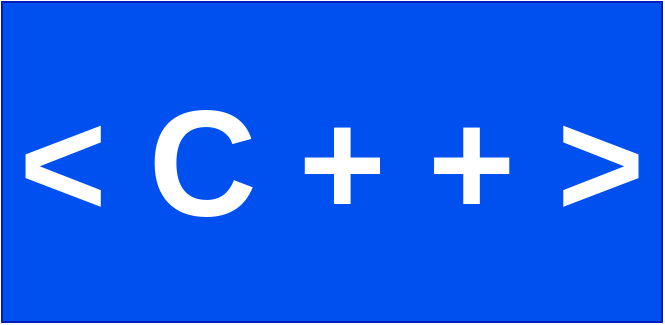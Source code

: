 <mxfile version="26.2.14">
  <diagram name="Page-1" id="5yyZUrunN_-EhIWdz8dt">
    <mxGraphModel dx="361" dy="190" grid="1" gridSize="10" guides="1" tooltips="1" connect="1" arrows="1" fold="1" page="1" pageScale="1" pageWidth="850" pageHeight="1100" math="0" shadow="0">
      <root>
        <mxCell id="0" />
        <mxCell id="1" parent="0" />
        <mxCell id="N5OuKX4adGNCfP-Mqfr5-1" value="&lt;h1&gt;&lt;font style=&quot;color: rgb(255, 255, 255); font-size: 75px;&quot;&gt;&amp;lt; C + + &amp;gt;&lt;/font&gt;&lt;/h1&gt;" style="rounded=0;whiteSpace=wrap;html=1;fillColor=#0050ef;strokeColor=#001DBC;fontColor=#ffffff;" vertex="1" parent="1">
          <mxGeometry x="160" y="280" width="330" height="160" as="geometry" />
        </mxCell>
      </root>
    </mxGraphModel>
  </diagram>
</mxfile>
